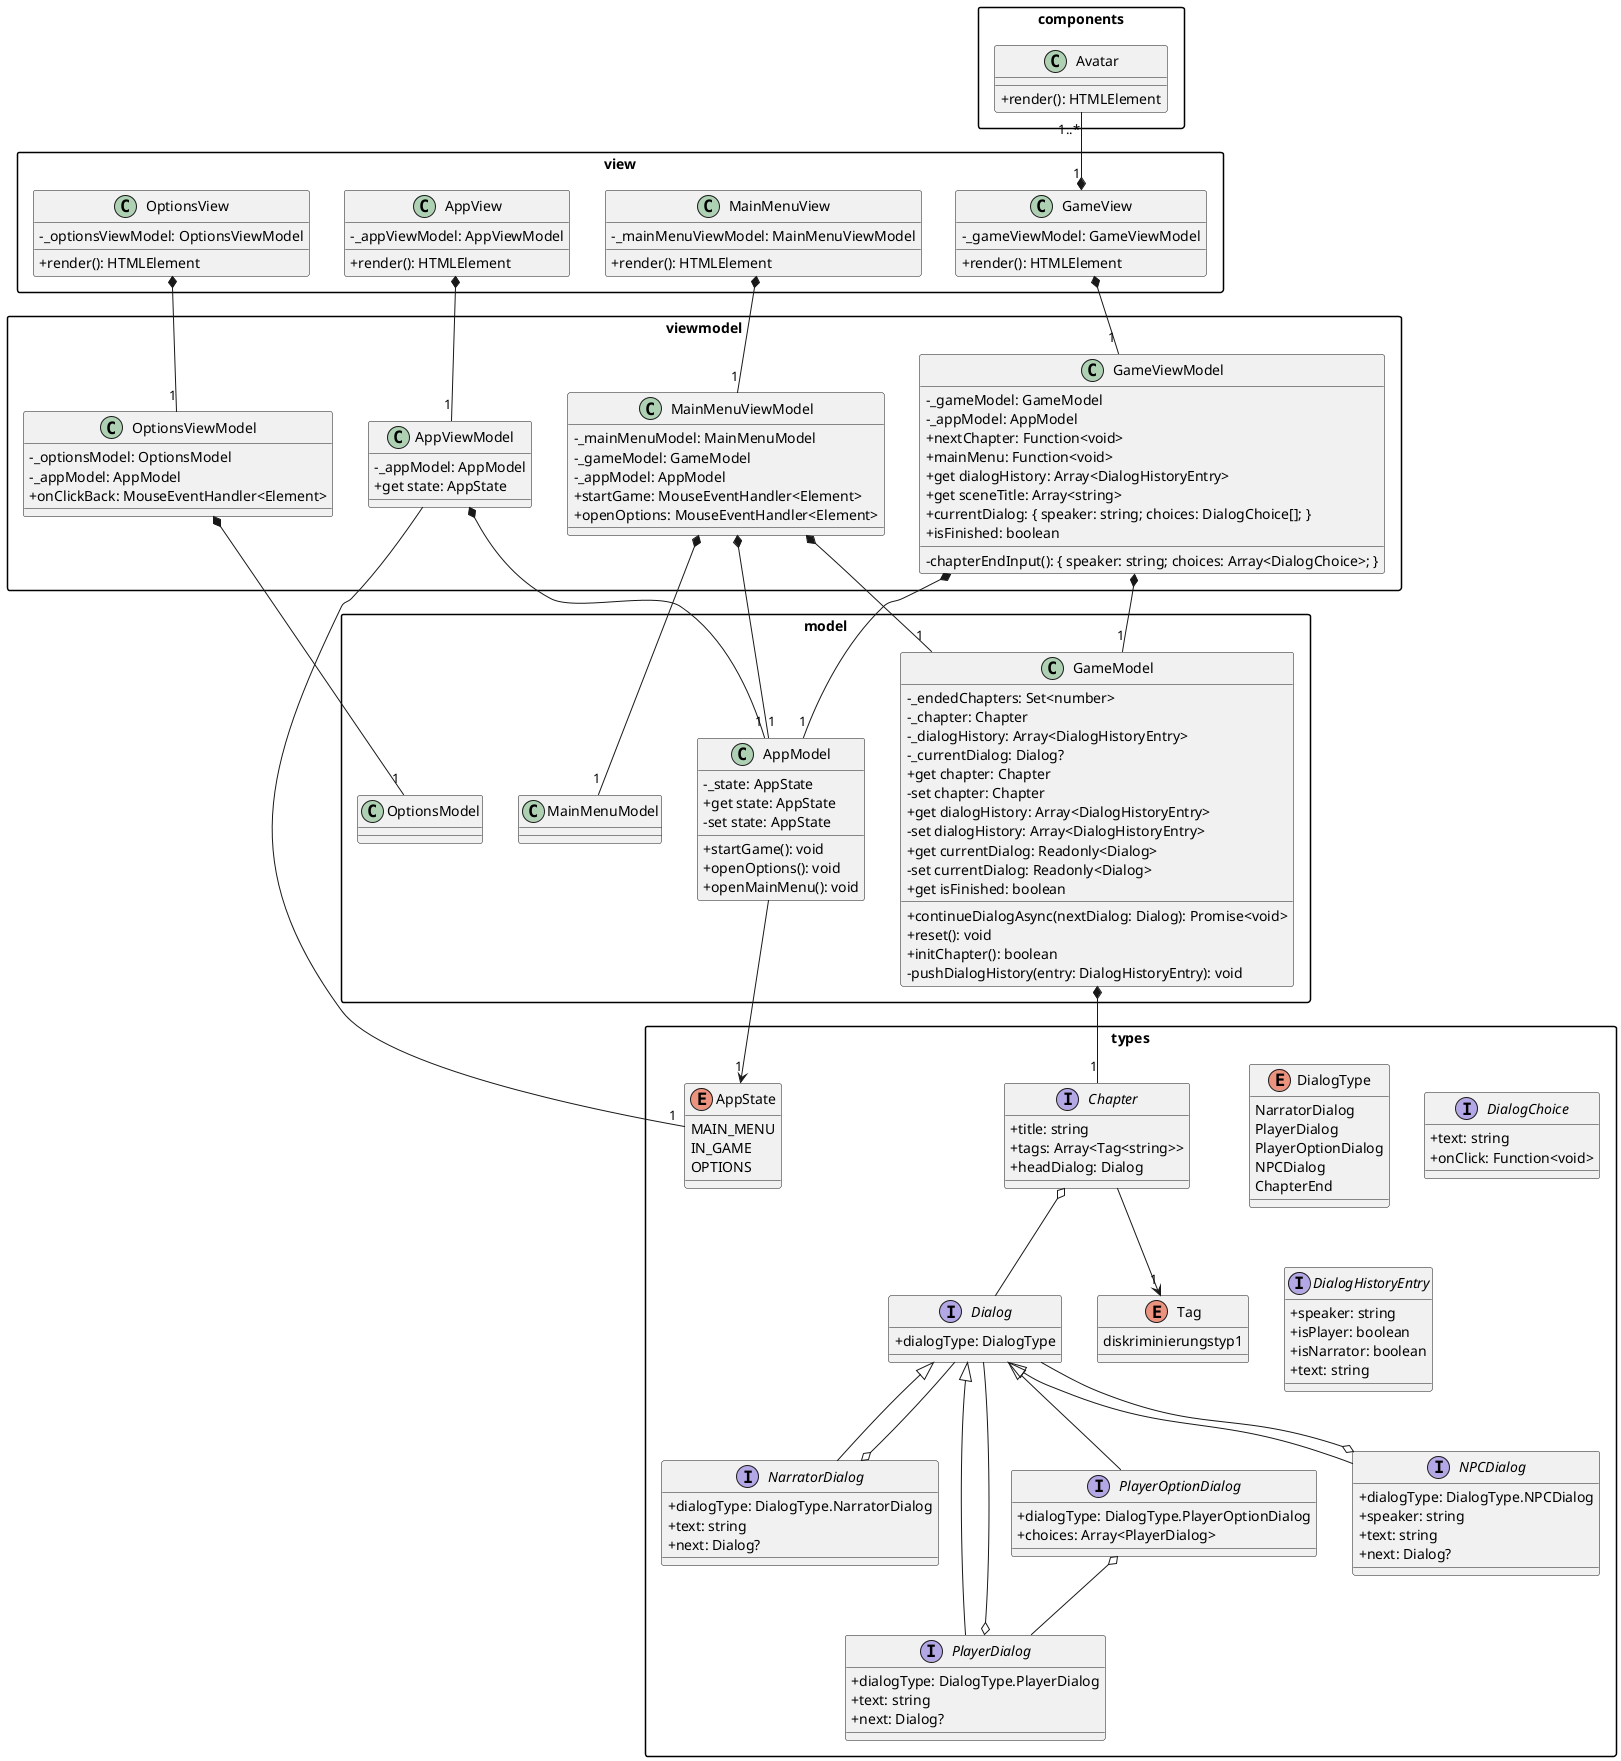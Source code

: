 @startuml Class Diagram
skinparam classAttributeIconSize 0
skinparam packageStyle rectangle

package types {
    enum AppState {
        MAIN_MENU
        IN_GAME
        OPTIONS
    }

    enum DialogType {
        NarratorDialog
        PlayerDialog
        PlayerOptionDialog
        NPCDialog
        ChapterEnd
    }

    enum Tag {
        diskriminierungstyp1
    }

    interface Chapter {
        +title: string
        +tags: Array<Tag<string>>
        +headDialog: Dialog
    }
    Chapter --> "1" Tag
    Chapter o-- Dialog

    interface Dialog {
        +dialogType: DialogType
    }

    interface NarratorDialog extends Dialog {
        +dialogType: DialogType.NarratorDialog
        +text: string
        +next: Dialog?
    }
    NarratorDialog o-- Dialog

    interface PlayerDialog extends Dialog {
        +dialogType: DialogType.PlayerDialog
        +text: string
        +next: Dialog?
    }
    PlayerDialog o-- Dialog

    interface PlayerOptionDialog extends Dialog {
        +dialogType: DialogType.PlayerOptionDialog
        +choices: Array<PlayerDialog>
    }
    PlayerOptionDialog o-- PlayerDialog

    interface NPCDialog extends Dialog {
        +dialogType: DialogType.NPCDialog
        +speaker: string
        +text: string
        +next: Dialog?
    }
    NPCDialog o-- Dialog

    interface DialogChoice {
        +text: string
        +onClick: Function<void>
    }

    interface DialogHistoryEntry {
        +speaker: string
        +isPlayer: boolean
        +isNarrator: boolean
        +text: string
    }
}

package components {
    class Avatar {
        + render(): HTMLElement
    }
}

package model {
    class AppModel {
        -_state: AppState
        +get state: AppState
        -set state: AppState
        +startGame(): void
        +openOptions(): void
        +openMainMenu(): void
    }
    AppModel --> "1" AppState

    class GameModel {
        -_endedChapters: Set<number>
        -_chapter: Chapter
        -_dialogHistory: Array<DialogHistoryEntry>
        -_currentDialog: Dialog?
        +get chapter: Chapter
        -set chapter: Chapter
        +get dialogHistory: Array<DialogHistoryEntry>
        -set dialogHistory: Array<DialogHistoryEntry>
        +get currentDialog: Readonly<Dialog>
        -set currentDialog: Readonly<Dialog>
        +get isFinished: boolean
        +continueDialogAsync(nextDialog: Dialog): Promise<void>
        +reset(): void
        +initChapter(): boolean
        -pushDialogHistory(entry: DialogHistoryEntry): void
    }
    GameModel *-- "1" Chapter

    class MainMenuModel
    class OptionsModel
}

package viewmodel {
    class AppViewModel {
        -_appModel: AppModel
        +get state: AppState
    }
    AppViewModel *-- "1" AppModel
    AppViewModel --- "1" AppState

    class GameViewModel {
        -_gameModel: GameModel
        -_appModel: AppModel
        +nextChapter: Function<void>
        +mainMenu: Function<void>
        +get dialogHistory: Array<DialogHistoryEntry>
        +get sceneTitle: Array<string>
        -chapterEndInput(): { speaker: string; choices: Array<DialogChoice>; }
        +currentDialog: { speaker: string; choices: DialogChoice[]; }
        +isFinished: boolean
    }
    GameViewModel *-- "1" GameModel
    GameViewModel *-- "1" AppModel

    class MainMenuViewModel {
        -_mainMenuModel: MainMenuModel
        -_gameModel: GameModel
        -_appModel: AppModel
        +startGame: MouseEventHandler<Element>
        +openOptions: MouseEventHandler<Element>
    }
    MainMenuViewModel *-- "1" MainMenuModel
    MainMenuViewModel *-- "1" GameModel
    MainMenuViewModel *-- "1" AppModel

    class OptionsViewModel {
        -_optionsModel: OptionsModel
        -_appModel: AppModel
        +onClickBack: MouseEventHandler<Element>
    }
    OptionsViewModel *-- "1" OptionsModel
}

package view {
    class AppView {
        -_appViewModel: AppViewModel
        +render(): HTMLElement
    }
    AppView *-- "1" AppViewModel

    class GameView {
        -_gameViewModel: GameViewModel
        +render(): HTMLElement
    }
    GameView *-- "1" GameViewModel
    Avatar "1..*" -down-* "1" GameView

    class MainMenuView {
        -_mainMenuViewModel: MainMenuViewModel
        +render(): HTMLElement
    }
    MainMenuView *-- "1" MainMenuViewModel

    class OptionsView {
        -_optionsViewModel: OptionsViewModel
        +render(): HTMLElement
    }
    OptionsView *-- "1" OptionsViewModel
}

@enduml
